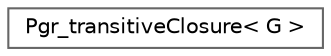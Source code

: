 digraph "Graphical Class Hierarchy"
{
 // LATEX_PDF_SIZE
  bgcolor="transparent";
  edge [fontname=Helvetica,fontsize=10,labelfontname=Helvetica,labelfontsize=10];
  node [fontname=Helvetica,fontsize=10,shape=box,height=0.2,width=0.4];
  rankdir="LR";
  Node0 [id="Node000000",label="Pgr_transitiveClosure\< G \>",height=0.2,width=0.4,color="grey40", fillcolor="white", style="filled",URL="$classPgr__transitiveClosure.html",tooltip=" "];
}
